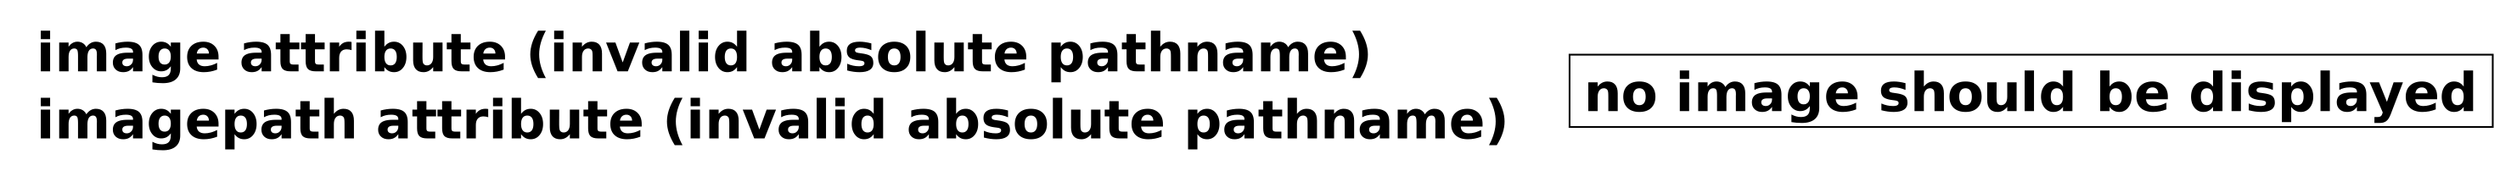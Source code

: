 graph G { imagepath="/inv_dir/"

a[shape=plaintext,label=<<TABLE CELLSPACING="2" CELLPADDING="2" BORDER="0" 
CELLBORDER="0"><TR><TD><TABLE CELLSPACING="3" CELLPADDING="1" BORDER="0" 
CELLBORDER="0">
<TR><TD ALIGN="left"><FONT POINT-SIZE="30.0" FACE="Helvetica-Bold">image attribute (invalid absolute pathname)</FONT></TD></TR><TR><TD ALIGN="left"><FONT POINT-SIZE="30.0" FACE="Helvetica-Bold">imagepath attribute (invalid absolute pathname)</FONT></TD></TR>
</TABLE></TD></TR></TABLE>>];
b[shape=box,fontsize=30,fontname="Helvetica-Bold",label="no image should be displayed",image="/inv_dir/image.jpg",labelloc=b];
}

